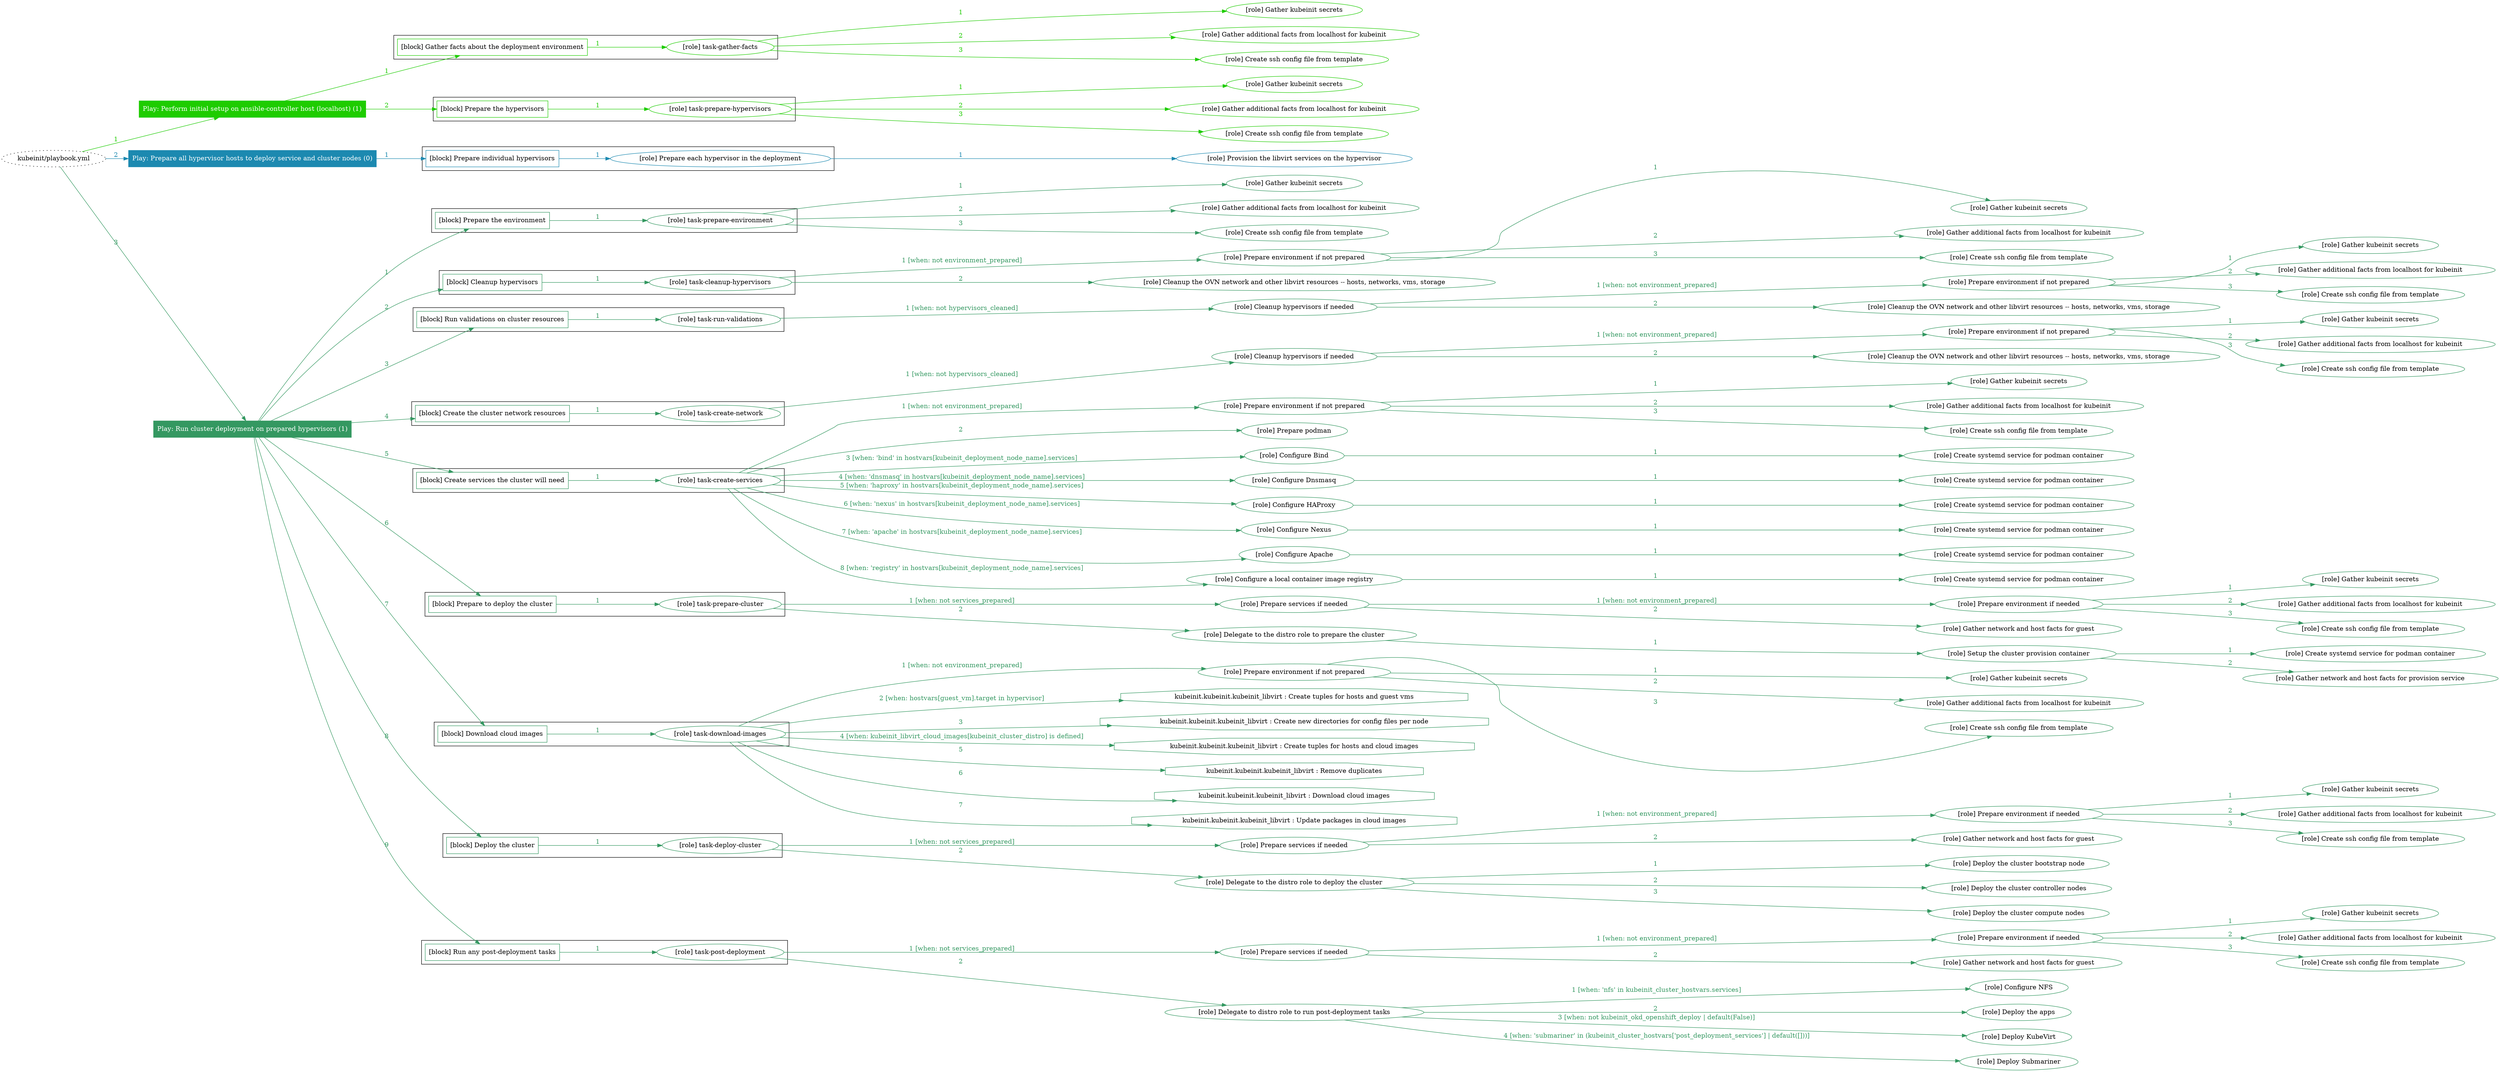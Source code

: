 digraph {
	graph [concentrate=true ordering=in rankdir=LR ratio=fill]
	edge [esep=5 sep=10]
	"kubeinit/playbook.yml" [URL="/home/runner/work/kubeinit/kubeinit/kubeinit/playbook.yml" id=playbook_2c243c30 style=dotted]
	play_8df28965 [label="Play: Perform initial setup on ansible-controller host (localhost) (1)" URL="/home/runner/work/kubeinit/kubeinit/kubeinit/playbook.yml" color="#1ecc00" fontcolor="#ffffff" id=play_8df28965 shape=box style=filled tooltip=localhost]
	"kubeinit/playbook.yml" -> play_8df28965 [label="1 " color="#1ecc00" fontcolor="#1ecc00" id=edge_0630737f labeltooltip="1 " tooltip="1 "]
	subgraph "Gather kubeinit secrets" {
		role_49c8f27d [label="[role] Gather kubeinit secrets" URL="/home/runner/.ansible/collections/ansible_collections/kubeinit/kubeinit/roles/kubeinit_prepare/tasks/gather_kubeinit_facts.yml" color="#1ecc00" id=role_49c8f27d tooltip="Gather kubeinit secrets"]
	}
	subgraph "Gather additional facts from localhost for kubeinit" {
		role_d38b9420 [label="[role] Gather additional facts from localhost for kubeinit" URL="/home/runner/.ansible/collections/ansible_collections/kubeinit/kubeinit/roles/kubeinit_prepare/tasks/gather_kubeinit_facts.yml" color="#1ecc00" id=role_d38b9420 tooltip="Gather additional facts from localhost for kubeinit"]
	}
	subgraph "Create ssh config file from template" {
		role_ea04e595 [label="[role] Create ssh config file from template" URL="/home/runner/.ansible/collections/ansible_collections/kubeinit/kubeinit/roles/kubeinit_prepare/tasks/gather_kubeinit_facts.yml" color="#1ecc00" id=role_ea04e595 tooltip="Create ssh config file from template"]
	}
	subgraph "task-gather-facts" {
		role_ab96b97e [label="[role] task-gather-facts" URL="/home/runner/work/kubeinit/kubeinit/kubeinit/playbook.yml" color="#1ecc00" id=role_ab96b97e tooltip="task-gather-facts"]
		role_ab96b97e -> role_49c8f27d [label="1 " color="#1ecc00" fontcolor="#1ecc00" id=edge_2df98406 labeltooltip="1 " tooltip="1 "]
		role_ab96b97e -> role_d38b9420 [label="2 " color="#1ecc00" fontcolor="#1ecc00" id=edge_61f62862 labeltooltip="2 " tooltip="2 "]
		role_ab96b97e -> role_ea04e595 [label="3 " color="#1ecc00" fontcolor="#1ecc00" id=edge_7012ad31 labeltooltip="3 " tooltip="3 "]
	}
	subgraph "Gather kubeinit secrets" {
		role_ad0c71dc [label="[role] Gather kubeinit secrets" URL="/home/runner/.ansible/collections/ansible_collections/kubeinit/kubeinit/roles/kubeinit_prepare/tasks/gather_kubeinit_facts.yml" color="#1ecc00" id=role_ad0c71dc tooltip="Gather kubeinit secrets"]
	}
	subgraph "Gather additional facts from localhost for kubeinit" {
		role_b7d98f12 [label="[role] Gather additional facts from localhost for kubeinit" URL="/home/runner/.ansible/collections/ansible_collections/kubeinit/kubeinit/roles/kubeinit_prepare/tasks/gather_kubeinit_facts.yml" color="#1ecc00" id=role_b7d98f12 tooltip="Gather additional facts from localhost for kubeinit"]
	}
	subgraph "Create ssh config file from template" {
		role_1faa201f [label="[role] Create ssh config file from template" URL="/home/runner/.ansible/collections/ansible_collections/kubeinit/kubeinit/roles/kubeinit_prepare/tasks/gather_kubeinit_facts.yml" color="#1ecc00" id=role_1faa201f tooltip="Create ssh config file from template"]
	}
	subgraph "task-prepare-hypervisors" {
		role_e5d1e5b0 [label="[role] task-prepare-hypervisors" URL="/home/runner/work/kubeinit/kubeinit/kubeinit/playbook.yml" color="#1ecc00" id=role_e5d1e5b0 tooltip="task-prepare-hypervisors"]
		role_e5d1e5b0 -> role_ad0c71dc [label="1 " color="#1ecc00" fontcolor="#1ecc00" id=edge_0f9a79ac labeltooltip="1 " tooltip="1 "]
		role_e5d1e5b0 -> role_b7d98f12 [label="2 " color="#1ecc00" fontcolor="#1ecc00" id=edge_97aa3ee8 labeltooltip="2 " tooltip="2 "]
		role_e5d1e5b0 -> role_1faa201f [label="3 " color="#1ecc00" fontcolor="#1ecc00" id=edge_4ba7f5f1 labeltooltip="3 " tooltip="3 "]
	}
	subgraph "Play: Perform initial setup on ansible-controller host (localhost) (1)" {
		play_8df28965 -> block_029344b1 [label=1 color="#1ecc00" fontcolor="#1ecc00" id=edge_b4943452 labeltooltip=1 tooltip=1]
		subgraph cluster_block_029344b1 {
			block_029344b1 [label="[block] Gather facts about the deployment environment" URL="/home/runner/work/kubeinit/kubeinit/kubeinit/playbook.yml" color="#1ecc00" id=block_029344b1 labeltooltip="Gather facts about the deployment environment" shape=box tooltip="Gather facts about the deployment environment"]
			block_029344b1 -> role_ab96b97e [label="1 " color="#1ecc00" fontcolor="#1ecc00" id=edge_c71b3fd6 labeltooltip="1 " tooltip="1 "]
		}
		play_8df28965 -> block_d42b177b [label=2 color="#1ecc00" fontcolor="#1ecc00" id=edge_682c6b3c labeltooltip=2 tooltip=2]
		subgraph cluster_block_d42b177b {
			block_d42b177b [label="[block] Prepare the hypervisors" URL="/home/runner/work/kubeinit/kubeinit/kubeinit/playbook.yml" color="#1ecc00" id=block_d42b177b labeltooltip="Prepare the hypervisors" shape=box tooltip="Prepare the hypervisors"]
			block_d42b177b -> role_e5d1e5b0 [label="1 " color="#1ecc00" fontcolor="#1ecc00" id=edge_f1585593 labeltooltip="1 " tooltip="1 "]
		}
	}
	play_3f1178ed [label="Play: Prepare all hypervisor hosts to deploy service and cluster nodes (0)" URL="/home/runner/work/kubeinit/kubeinit/kubeinit/playbook.yml" color="#1c89b0" fontcolor="#ffffff" id=play_3f1178ed shape=box style=filled tooltip="Play: Prepare all hypervisor hosts to deploy service and cluster nodes (0)"]
	"kubeinit/playbook.yml" -> play_3f1178ed [label="2 " color="#1c89b0" fontcolor="#1c89b0" id=edge_49e2f9bf labeltooltip="2 " tooltip="2 "]
	subgraph "Provision the libvirt services on the hypervisor" {
		role_e6833829 [label="[role] Provision the libvirt services on the hypervisor" URL="/home/runner/.ansible/collections/ansible_collections/kubeinit/kubeinit/roles/kubeinit_prepare/tasks/prepare_hypervisor.yml" color="#1c89b0" id=role_e6833829 tooltip="Provision the libvirt services on the hypervisor"]
	}
	subgraph "Prepare each hypervisor in the deployment" {
		role_04ce63ce [label="[role] Prepare each hypervisor in the deployment" URL="/home/runner/work/kubeinit/kubeinit/kubeinit/playbook.yml" color="#1c89b0" id=role_04ce63ce tooltip="Prepare each hypervisor in the deployment"]
		role_04ce63ce -> role_e6833829 [label="1 " color="#1c89b0" fontcolor="#1c89b0" id=edge_1c2ec002 labeltooltip="1 " tooltip="1 "]
	}
	subgraph "Play: Prepare all hypervisor hosts to deploy service and cluster nodes (0)" {
		play_3f1178ed -> block_7c1bb9a1 [label=1 color="#1c89b0" fontcolor="#1c89b0" id=edge_8bb915e5 labeltooltip=1 tooltip=1]
		subgraph cluster_block_7c1bb9a1 {
			block_7c1bb9a1 [label="[block] Prepare individual hypervisors" URL="/home/runner/work/kubeinit/kubeinit/kubeinit/playbook.yml" color="#1c89b0" id=block_7c1bb9a1 labeltooltip="Prepare individual hypervisors" shape=box tooltip="Prepare individual hypervisors"]
			block_7c1bb9a1 -> role_04ce63ce [label="1 " color="#1c89b0" fontcolor="#1c89b0" id=edge_96f51341 labeltooltip="1 " tooltip="1 "]
		}
	}
	play_32013929 [label="Play: Run cluster deployment on prepared hypervisors (1)" URL="/home/runner/work/kubeinit/kubeinit/kubeinit/playbook.yml" color="#349861" fontcolor="#ffffff" id=play_32013929 shape=box style=filled tooltip=localhost]
	"kubeinit/playbook.yml" -> play_32013929 [label="3 " color="#349861" fontcolor="#349861" id=edge_0ec0c94d labeltooltip="3 " tooltip="3 "]
	subgraph "Gather kubeinit secrets" {
		role_cc8d9cda [label="[role] Gather kubeinit secrets" URL="/home/runner/.ansible/collections/ansible_collections/kubeinit/kubeinit/roles/kubeinit_prepare/tasks/gather_kubeinit_facts.yml" color="#349861" id=role_cc8d9cda tooltip="Gather kubeinit secrets"]
	}
	subgraph "Gather additional facts from localhost for kubeinit" {
		role_b35de0fe [label="[role] Gather additional facts from localhost for kubeinit" URL="/home/runner/.ansible/collections/ansible_collections/kubeinit/kubeinit/roles/kubeinit_prepare/tasks/gather_kubeinit_facts.yml" color="#349861" id=role_b35de0fe tooltip="Gather additional facts from localhost for kubeinit"]
	}
	subgraph "Create ssh config file from template" {
		role_7474c252 [label="[role] Create ssh config file from template" URL="/home/runner/.ansible/collections/ansible_collections/kubeinit/kubeinit/roles/kubeinit_prepare/tasks/gather_kubeinit_facts.yml" color="#349861" id=role_7474c252 tooltip="Create ssh config file from template"]
	}
	subgraph "task-prepare-environment" {
		role_69df4ff4 [label="[role] task-prepare-environment" URL="/home/runner/work/kubeinit/kubeinit/kubeinit/playbook.yml" color="#349861" id=role_69df4ff4 tooltip="task-prepare-environment"]
		role_69df4ff4 -> role_cc8d9cda [label="1 " color="#349861" fontcolor="#349861" id=edge_6a5d3a98 labeltooltip="1 " tooltip="1 "]
		role_69df4ff4 -> role_b35de0fe [label="2 " color="#349861" fontcolor="#349861" id=edge_f3bed20d labeltooltip="2 " tooltip="2 "]
		role_69df4ff4 -> role_7474c252 [label="3 " color="#349861" fontcolor="#349861" id=edge_ac4e8a3f labeltooltip="3 " tooltip="3 "]
	}
	subgraph "Gather kubeinit secrets" {
		role_06d1189b [label="[role] Gather kubeinit secrets" URL="/home/runner/.ansible/collections/ansible_collections/kubeinit/kubeinit/roles/kubeinit_prepare/tasks/gather_kubeinit_facts.yml" color="#349861" id=role_06d1189b tooltip="Gather kubeinit secrets"]
	}
	subgraph "Gather additional facts from localhost for kubeinit" {
		role_9beae351 [label="[role] Gather additional facts from localhost for kubeinit" URL="/home/runner/.ansible/collections/ansible_collections/kubeinit/kubeinit/roles/kubeinit_prepare/tasks/gather_kubeinit_facts.yml" color="#349861" id=role_9beae351 tooltip="Gather additional facts from localhost for kubeinit"]
	}
	subgraph "Create ssh config file from template" {
		role_03456896 [label="[role] Create ssh config file from template" URL="/home/runner/.ansible/collections/ansible_collections/kubeinit/kubeinit/roles/kubeinit_prepare/tasks/gather_kubeinit_facts.yml" color="#349861" id=role_03456896 tooltip="Create ssh config file from template"]
	}
	subgraph "Prepare environment if not prepared" {
		role_00d68bc0 [label="[role] Prepare environment if not prepared" URL="/home/runner/.ansible/collections/ansible_collections/kubeinit/kubeinit/roles/kubeinit_prepare/tasks/cleanup_hypervisors.yml" color="#349861" id=role_00d68bc0 tooltip="Prepare environment if not prepared"]
		role_00d68bc0 -> role_06d1189b [label="1 " color="#349861" fontcolor="#349861" id=edge_a5910c34 labeltooltip="1 " tooltip="1 "]
		role_00d68bc0 -> role_9beae351 [label="2 " color="#349861" fontcolor="#349861" id=edge_62403efe labeltooltip="2 " tooltip="2 "]
		role_00d68bc0 -> role_03456896 [label="3 " color="#349861" fontcolor="#349861" id=edge_8a0e30cc labeltooltip="3 " tooltip="3 "]
	}
	subgraph "Cleanup the OVN network and other libvirt resources -- hosts, networks, vms, storage" {
		role_f5ca4994 [label="[role] Cleanup the OVN network and other libvirt resources -- hosts, networks, vms, storage" URL="/home/runner/.ansible/collections/ansible_collections/kubeinit/kubeinit/roles/kubeinit_prepare/tasks/cleanup_hypervisors.yml" color="#349861" id=role_f5ca4994 tooltip="Cleanup the OVN network and other libvirt resources -- hosts, networks, vms, storage"]
	}
	subgraph "task-cleanup-hypervisors" {
		role_550223b7 [label="[role] task-cleanup-hypervisors" URL="/home/runner/work/kubeinit/kubeinit/kubeinit/playbook.yml" color="#349861" id=role_550223b7 tooltip="task-cleanup-hypervisors"]
		role_550223b7 -> role_00d68bc0 [label="1 [when: not environment_prepared]" color="#349861" fontcolor="#349861" id=edge_6af44bfc labeltooltip="1 [when: not environment_prepared]" tooltip="1 [when: not environment_prepared]"]
		role_550223b7 -> role_f5ca4994 [label="2 " color="#349861" fontcolor="#349861" id=edge_5a219d50 labeltooltip="2 " tooltip="2 "]
	}
	subgraph "Gather kubeinit secrets" {
		role_76a614eb [label="[role] Gather kubeinit secrets" URL="/home/runner/.ansible/collections/ansible_collections/kubeinit/kubeinit/roles/kubeinit_prepare/tasks/gather_kubeinit_facts.yml" color="#349861" id=role_76a614eb tooltip="Gather kubeinit secrets"]
	}
	subgraph "Gather additional facts from localhost for kubeinit" {
		role_fc245a84 [label="[role] Gather additional facts from localhost for kubeinit" URL="/home/runner/.ansible/collections/ansible_collections/kubeinit/kubeinit/roles/kubeinit_prepare/tasks/gather_kubeinit_facts.yml" color="#349861" id=role_fc245a84 tooltip="Gather additional facts from localhost for kubeinit"]
	}
	subgraph "Create ssh config file from template" {
		role_95da2c4a [label="[role] Create ssh config file from template" URL="/home/runner/.ansible/collections/ansible_collections/kubeinit/kubeinit/roles/kubeinit_prepare/tasks/gather_kubeinit_facts.yml" color="#349861" id=role_95da2c4a tooltip="Create ssh config file from template"]
	}
	subgraph "Prepare environment if not prepared" {
		role_898004f1 [label="[role] Prepare environment if not prepared" URL="/home/runner/.ansible/collections/ansible_collections/kubeinit/kubeinit/roles/kubeinit_prepare/tasks/cleanup_hypervisors.yml" color="#349861" id=role_898004f1 tooltip="Prepare environment if not prepared"]
		role_898004f1 -> role_76a614eb [label="1 " color="#349861" fontcolor="#349861" id=edge_d60225c2 labeltooltip="1 " tooltip="1 "]
		role_898004f1 -> role_fc245a84 [label="2 " color="#349861" fontcolor="#349861" id=edge_0782e4fe labeltooltip="2 " tooltip="2 "]
		role_898004f1 -> role_95da2c4a [label="3 " color="#349861" fontcolor="#349861" id=edge_e28b54f6 labeltooltip="3 " tooltip="3 "]
	}
	subgraph "Cleanup the OVN network and other libvirt resources -- hosts, networks, vms, storage" {
		role_8aaefec6 [label="[role] Cleanup the OVN network and other libvirt resources -- hosts, networks, vms, storage" URL="/home/runner/.ansible/collections/ansible_collections/kubeinit/kubeinit/roles/kubeinit_prepare/tasks/cleanup_hypervisors.yml" color="#349861" id=role_8aaefec6 tooltip="Cleanup the OVN network and other libvirt resources -- hosts, networks, vms, storage"]
	}
	subgraph "Cleanup hypervisors if needed" {
		role_874061e5 [label="[role] Cleanup hypervisors if needed" URL="/home/runner/.ansible/collections/ansible_collections/kubeinit/kubeinit/roles/kubeinit_validations/tasks/main.yml" color="#349861" id=role_874061e5 tooltip="Cleanup hypervisors if needed"]
		role_874061e5 -> role_898004f1 [label="1 [when: not environment_prepared]" color="#349861" fontcolor="#349861" id=edge_501d89cb labeltooltip="1 [when: not environment_prepared]" tooltip="1 [when: not environment_prepared]"]
		role_874061e5 -> role_8aaefec6 [label="2 " color="#349861" fontcolor="#349861" id=edge_6c4be6f5 labeltooltip="2 " tooltip="2 "]
	}
	subgraph "task-run-validations" {
		role_1528bc1a [label="[role] task-run-validations" URL="/home/runner/work/kubeinit/kubeinit/kubeinit/playbook.yml" color="#349861" id=role_1528bc1a tooltip="task-run-validations"]
		role_1528bc1a -> role_874061e5 [label="1 [when: not hypervisors_cleaned]" color="#349861" fontcolor="#349861" id=edge_555a8c6c labeltooltip="1 [when: not hypervisors_cleaned]" tooltip="1 [when: not hypervisors_cleaned]"]
	}
	subgraph "Gather kubeinit secrets" {
		role_88ab5360 [label="[role] Gather kubeinit secrets" URL="/home/runner/.ansible/collections/ansible_collections/kubeinit/kubeinit/roles/kubeinit_prepare/tasks/gather_kubeinit_facts.yml" color="#349861" id=role_88ab5360 tooltip="Gather kubeinit secrets"]
	}
	subgraph "Gather additional facts from localhost for kubeinit" {
		role_486da84a [label="[role] Gather additional facts from localhost for kubeinit" URL="/home/runner/.ansible/collections/ansible_collections/kubeinit/kubeinit/roles/kubeinit_prepare/tasks/gather_kubeinit_facts.yml" color="#349861" id=role_486da84a tooltip="Gather additional facts from localhost for kubeinit"]
	}
	subgraph "Create ssh config file from template" {
		role_636e2016 [label="[role] Create ssh config file from template" URL="/home/runner/.ansible/collections/ansible_collections/kubeinit/kubeinit/roles/kubeinit_prepare/tasks/gather_kubeinit_facts.yml" color="#349861" id=role_636e2016 tooltip="Create ssh config file from template"]
	}
	subgraph "Prepare environment if not prepared" {
		role_95da079a [label="[role] Prepare environment if not prepared" URL="/home/runner/.ansible/collections/ansible_collections/kubeinit/kubeinit/roles/kubeinit_prepare/tasks/cleanup_hypervisors.yml" color="#349861" id=role_95da079a tooltip="Prepare environment if not prepared"]
		role_95da079a -> role_88ab5360 [label="1 " color="#349861" fontcolor="#349861" id=edge_f14578c7 labeltooltip="1 " tooltip="1 "]
		role_95da079a -> role_486da84a [label="2 " color="#349861" fontcolor="#349861" id=edge_72e70bab labeltooltip="2 " tooltip="2 "]
		role_95da079a -> role_636e2016 [label="3 " color="#349861" fontcolor="#349861" id=edge_bdccec3e labeltooltip="3 " tooltip="3 "]
	}
	subgraph "Cleanup the OVN network and other libvirt resources -- hosts, networks, vms, storage" {
		role_419aadf9 [label="[role] Cleanup the OVN network and other libvirt resources -- hosts, networks, vms, storage" URL="/home/runner/.ansible/collections/ansible_collections/kubeinit/kubeinit/roles/kubeinit_prepare/tasks/cleanup_hypervisors.yml" color="#349861" id=role_419aadf9 tooltip="Cleanup the OVN network and other libvirt resources -- hosts, networks, vms, storage"]
	}
	subgraph "Cleanup hypervisors if needed" {
		role_241b480d [label="[role] Cleanup hypervisors if needed" URL="/home/runner/.ansible/collections/ansible_collections/kubeinit/kubeinit/roles/kubeinit_libvirt/tasks/create_network.yml" color="#349861" id=role_241b480d tooltip="Cleanup hypervisors if needed"]
		role_241b480d -> role_95da079a [label="1 [when: not environment_prepared]" color="#349861" fontcolor="#349861" id=edge_3585e35f labeltooltip="1 [when: not environment_prepared]" tooltip="1 [when: not environment_prepared]"]
		role_241b480d -> role_419aadf9 [label="2 " color="#349861" fontcolor="#349861" id=edge_4bfb98a0 labeltooltip="2 " tooltip="2 "]
	}
	subgraph "task-create-network" {
		role_f5cf18ac [label="[role] task-create-network" URL="/home/runner/work/kubeinit/kubeinit/kubeinit/playbook.yml" color="#349861" id=role_f5cf18ac tooltip="task-create-network"]
		role_f5cf18ac -> role_241b480d [label="1 [when: not hypervisors_cleaned]" color="#349861" fontcolor="#349861" id=edge_76e4ecfe labeltooltip="1 [when: not hypervisors_cleaned]" tooltip="1 [when: not hypervisors_cleaned]"]
	}
	subgraph "Gather kubeinit secrets" {
		role_6fa9f384 [label="[role] Gather kubeinit secrets" URL="/home/runner/.ansible/collections/ansible_collections/kubeinit/kubeinit/roles/kubeinit_prepare/tasks/gather_kubeinit_facts.yml" color="#349861" id=role_6fa9f384 tooltip="Gather kubeinit secrets"]
	}
	subgraph "Gather additional facts from localhost for kubeinit" {
		role_778ba32a [label="[role] Gather additional facts from localhost for kubeinit" URL="/home/runner/.ansible/collections/ansible_collections/kubeinit/kubeinit/roles/kubeinit_prepare/tasks/gather_kubeinit_facts.yml" color="#349861" id=role_778ba32a tooltip="Gather additional facts from localhost for kubeinit"]
	}
	subgraph "Create ssh config file from template" {
		role_9c66b818 [label="[role] Create ssh config file from template" URL="/home/runner/.ansible/collections/ansible_collections/kubeinit/kubeinit/roles/kubeinit_prepare/tasks/gather_kubeinit_facts.yml" color="#349861" id=role_9c66b818 tooltip="Create ssh config file from template"]
	}
	subgraph "Prepare environment if not prepared" {
		role_cb730763 [label="[role] Prepare environment if not prepared" URL="/home/runner/.ansible/collections/ansible_collections/kubeinit/kubeinit/roles/kubeinit_services/tasks/main.yml" color="#349861" id=role_cb730763 tooltip="Prepare environment if not prepared"]
		role_cb730763 -> role_6fa9f384 [label="1 " color="#349861" fontcolor="#349861" id=edge_220ce254 labeltooltip="1 " tooltip="1 "]
		role_cb730763 -> role_778ba32a [label="2 " color="#349861" fontcolor="#349861" id=edge_f3151a4e labeltooltip="2 " tooltip="2 "]
		role_cb730763 -> role_9c66b818 [label="3 " color="#349861" fontcolor="#349861" id=edge_1e210ee5 labeltooltip="3 " tooltip="3 "]
	}
	subgraph "Prepare podman" {
		role_36756256 [label="[role] Prepare podman" URL="/home/runner/.ansible/collections/ansible_collections/kubeinit/kubeinit/roles/kubeinit_services/tasks/00_create_service_pod.yml" color="#349861" id=role_36756256 tooltip="Prepare podman"]
	}
	subgraph "Create systemd service for podman container" {
		role_ac8d8fe5 [label="[role] Create systemd service for podman container" URL="/home/runner/.ansible/collections/ansible_collections/kubeinit/kubeinit/roles/kubeinit_bind/tasks/main.yml" color="#349861" id=role_ac8d8fe5 tooltip="Create systemd service for podman container"]
	}
	subgraph "Configure Bind" {
		role_683799ba [label="[role] Configure Bind" URL="/home/runner/.ansible/collections/ansible_collections/kubeinit/kubeinit/roles/kubeinit_services/tasks/start_services_containers.yml" color="#349861" id=role_683799ba tooltip="Configure Bind"]
		role_683799ba -> role_ac8d8fe5 [label="1 " color="#349861" fontcolor="#349861" id=edge_80cdb55f labeltooltip="1 " tooltip="1 "]
	}
	subgraph "Create systemd service for podman container" {
		role_77ed03ac [label="[role] Create systemd service for podman container" URL="/home/runner/.ansible/collections/ansible_collections/kubeinit/kubeinit/roles/kubeinit_dnsmasq/tasks/main.yml" color="#349861" id=role_77ed03ac tooltip="Create systemd service for podman container"]
	}
	subgraph "Configure Dnsmasq" {
		role_a4b3e10a [label="[role] Configure Dnsmasq" URL="/home/runner/.ansible/collections/ansible_collections/kubeinit/kubeinit/roles/kubeinit_services/tasks/start_services_containers.yml" color="#349861" id=role_a4b3e10a tooltip="Configure Dnsmasq"]
		role_a4b3e10a -> role_77ed03ac [label="1 " color="#349861" fontcolor="#349861" id=edge_3790795e labeltooltip="1 " tooltip="1 "]
	}
	subgraph "Create systemd service for podman container" {
		role_24d88d76 [label="[role] Create systemd service for podman container" URL="/home/runner/.ansible/collections/ansible_collections/kubeinit/kubeinit/roles/kubeinit_haproxy/tasks/main.yml" color="#349861" id=role_24d88d76 tooltip="Create systemd service for podman container"]
	}
	subgraph "Configure HAProxy" {
		role_3c73b83f [label="[role] Configure HAProxy" URL="/home/runner/.ansible/collections/ansible_collections/kubeinit/kubeinit/roles/kubeinit_services/tasks/start_services_containers.yml" color="#349861" id=role_3c73b83f tooltip="Configure HAProxy"]
		role_3c73b83f -> role_24d88d76 [label="1 " color="#349861" fontcolor="#349861" id=edge_0048f2d5 labeltooltip="1 " tooltip="1 "]
	}
	subgraph "Create systemd service for podman container" {
		role_40b36349 [label="[role] Create systemd service for podman container" URL="/home/runner/.ansible/collections/ansible_collections/kubeinit/kubeinit/roles/kubeinit_nexus/tasks/main.yml" color="#349861" id=role_40b36349 tooltip="Create systemd service for podman container"]
	}
	subgraph "Configure Nexus" {
		role_e7f783b8 [label="[role] Configure Nexus" URL="/home/runner/.ansible/collections/ansible_collections/kubeinit/kubeinit/roles/kubeinit_services/tasks/start_services_containers.yml" color="#349861" id=role_e7f783b8 tooltip="Configure Nexus"]
		role_e7f783b8 -> role_40b36349 [label="1 " color="#349861" fontcolor="#349861" id=edge_b398ad89 labeltooltip="1 " tooltip="1 "]
	}
	subgraph "Create systemd service for podman container" {
		role_b53f0d52 [label="[role] Create systemd service for podman container" URL="/home/runner/.ansible/collections/ansible_collections/kubeinit/kubeinit/roles/kubeinit_apache/tasks/main.yml" color="#349861" id=role_b53f0d52 tooltip="Create systemd service for podman container"]
	}
	subgraph "Configure Apache" {
		role_c91703bc [label="[role] Configure Apache" URL="/home/runner/.ansible/collections/ansible_collections/kubeinit/kubeinit/roles/kubeinit_services/tasks/start_services_containers.yml" color="#349861" id=role_c91703bc tooltip="Configure Apache"]
		role_c91703bc -> role_b53f0d52 [label="1 " color="#349861" fontcolor="#349861" id=edge_5e5ba0d9 labeltooltip="1 " tooltip="1 "]
	}
	subgraph "Create systemd service for podman container" {
		role_940d9b6d [label="[role] Create systemd service for podman container" URL="/home/runner/.ansible/collections/ansible_collections/kubeinit/kubeinit/roles/kubeinit_registry/tasks/main.yml" color="#349861" id=role_940d9b6d tooltip="Create systemd service for podman container"]
	}
	subgraph "Configure a local container image registry" {
		role_caf2c379 [label="[role] Configure a local container image registry" URL="/home/runner/.ansible/collections/ansible_collections/kubeinit/kubeinit/roles/kubeinit_services/tasks/start_services_containers.yml" color="#349861" id=role_caf2c379 tooltip="Configure a local container image registry"]
		role_caf2c379 -> role_940d9b6d [label="1 " color="#349861" fontcolor="#349861" id=edge_64578dc2 labeltooltip="1 " tooltip="1 "]
	}
	subgraph "task-create-services" {
		role_2940b7dc [label="[role] task-create-services" URL="/home/runner/work/kubeinit/kubeinit/kubeinit/playbook.yml" color="#349861" id=role_2940b7dc tooltip="task-create-services"]
		role_2940b7dc -> role_cb730763 [label="1 [when: not environment_prepared]" color="#349861" fontcolor="#349861" id=edge_cd36eace labeltooltip="1 [when: not environment_prepared]" tooltip="1 [when: not environment_prepared]"]
		role_2940b7dc -> role_36756256 [label="2 " color="#349861" fontcolor="#349861" id=edge_ec85b31f labeltooltip="2 " tooltip="2 "]
		role_2940b7dc -> role_683799ba [label="3 [when: 'bind' in hostvars[kubeinit_deployment_node_name].services]" color="#349861" fontcolor="#349861" id=edge_94deecbb labeltooltip="3 [when: 'bind' in hostvars[kubeinit_deployment_node_name].services]" tooltip="3 [when: 'bind' in hostvars[kubeinit_deployment_node_name].services]"]
		role_2940b7dc -> role_a4b3e10a [label="4 [when: 'dnsmasq' in hostvars[kubeinit_deployment_node_name].services]" color="#349861" fontcolor="#349861" id=edge_853339ef labeltooltip="4 [when: 'dnsmasq' in hostvars[kubeinit_deployment_node_name].services]" tooltip="4 [when: 'dnsmasq' in hostvars[kubeinit_deployment_node_name].services]"]
		role_2940b7dc -> role_3c73b83f [label="5 [when: 'haproxy' in hostvars[kubeinit_deployment_node_name].services]" color="#349861" fontcolor="#349861" id=edge_87e5558a labeltooltip="5 [when: 'haproxy' in hostvars[kubeinit_deployment_node_name].services]" tooltip="5 [when: 'haproxy' in hostvars[kubeinit_deployment_node_name].services]"]
		role_2940b7dc -> role_e7f783b8 [label="6 [when: 'nexus' in hostvars[kubeinit_deployment_node_name].services]" color="#349861" fontcolor="#349861" id=edge_33b9d177 labeltooltip="6 [when: 'nexus' in hostvars[kubeinit_deployment_node_name].services]" tooltip="6 [when: 'nexus' in hostvars[kubeinit_deployment_node_name].services]"]
		role_2940b7dc -> role_c91703bc [label="7 [when: 'apache' in hostvars[kubeinit_deployment_node_name].services]" color="#349861" fontcolor="#349861" id=edge_795cb836 labeltooltip="7 [when: 'apache' in hostvars[kubeinit_deployment_node_name].services]" tooltip="7 [when: 'apache' in hostvars[kubeinit_deployment_node_name].services]"]
		role_2940b7dc -> role_caf2c379 [label="8 [when: 'registry' in hostvars[kubeinit_deployment_node_name].services]" color="#349861" fontcolor="#349861" id=edge_b103bb10 labeltooltip="8 [when: 'registry' in hostvars[kubeinit_deployment_node_name].services]" tooltip="8 [when: 'registry' in hostvars[kubeinit_deployment_node_name].services]"]
	}
	subgraph "Gather kubeinit secrets" {
		role_d7fad4f8 [label="[role] Gather kubeinit secrets" URL="/home/runner/.ansible/collections/ansible_collections/kubeinit/kubeinit/roles/kubeinit_prepare/tasks/gather_kubeinit_facts.yml" color="#349861" id=role_d7fad4f8 tooltip="Gather kubeinit secrets"]
	}
	subgraph "Gather additional facts from localhost for kubeinit" {
		role_82474d25 [label="[role] Gather additional facts from localhost for kubeinit" URL="/home/runner/.ansible/collections/ansible_collections/kubeinit/kubeinit/roles/kubeinit_prepare/tasks/gather_kubeinit_facts.yml" color="#349861" id=role_82474d25 tooltip="Gather additional facts from localhost for kubeinit"]
	}
	subgraph "Create ssh config file from template" {
		role_d9a0a880 [label="[role] Create ssh config file from template" URL="/home/runner/.ansible/collections/ansible_collections/kubeinit/kubeinit/roles/kubeinit_prepare/tasks/gather_kubeinit_facts.yml" color="#349861" id=role_d9a0a880 tooltip="Create ssh config file from template"]
	}
	subgraph "Prepare environment if needed" {
		role_10a1d044 [label="[role] Prepare environment if needed" URL="/home/runner/.ansible/collections/ansible_collections/kubeinit/kubeinit/roles/kubeinit_services/tasks/prepare_services.yml" color="#349861" id=role_10a1d044 tooltip="Prepare environment if needed"]
		role_10a1d044 -> role_d7fad4f8 [label="1 " color="#349861" fontcolor="#349861" id=edge_0cf76685 labeltooltip="1 " tooltip="1 "]
		role_10a1d044 -> role_82474d25 [label="2 " color="#349861" fontcolor="#349861" id=edge_ef23b9d7 labeltooltip="2 " tooltip="2 "]
		role_10a1d044 -> role_d9a0a880 [label="3 " color="#349861" fontcolor="#349861" id=edge_132d3fce labeltooltip="3 " tooltip="3 "]
	}
	subgraph "Gather network and host facts for guest" {
		role_78c1c247 [label="[role] Gather network and host facts for guest" URL="/home/runner/.ansible/collections/ansible_collections/kubeinit/kubeinit/roles/kubeinit_services/tasks/prepare_services.yml" color="#349861" id=role_78c1c247 tooltip="Gather network and host facts for guest"]
	}
	subgraph "Prepare services if needed" {
		role_507d62c8 [label="[role] Prepare services if needed" URL="/home/runner/.ansible/collections/ansible_collections/kubeinit/kubeinit/roles/kubeinit_prepare/tasks/prepare_cluster.yml" color="#349861" id=role_507d62c8 tooltip="Prepare services if needed"]
		role_507d62c8 -> role_10a1d044 [label="1 [when: not environment_prepared]" color="#349861" fontcolor="#349861" id=edge_c47c9db4 labeltooltip="1 [when: not environment_prepared]" tooltip="1 [when: not environment_prepared]"]
		role_507d62c8 -> role_78c1c247 [label="2 " color="#349861" fontcolor="#349861" id=edge_a4bfcce4 labeltooltip="2 " tooltip="2 "]
	}
	subgraph "Create systemd service for podman container" {
		role_f4946ead [label="[role] Create systemd service for podman container" URL="/home/runner/.ansible/collections/ansible_collections/kubeinit/kubeinit/roles/kubeinit_services/tasks/create_provision_container.yml" color="#349861" id=role_f4946ead tooltip="Create systemd service for podman container"]
	}
	subgraph "Gather network and host facts for provision service" {
		role_a48226df [label="[role] Gather network and host facts for provision service" URL="/home/runner/.ansible/collections/ansible_collections/kubeinit/kubeinit/roles/kubeinit_services/tasks/create_provision_container.yml" color="#349861" id=role_a48226df tooltip="Gather network and host facts for provision service"]
	}
	subgraph "Setup the cluster provision container" {
		role_b91602c6 [label="[role] Setup the cluster provision container" URL="/home/runner/.ansible/collections/ansible_collections/kubeinit/kubeinit/roles/kubeinit_okd/tasks/prepare_cluster.yml" color="#349861" id=role_b91602c6 tooltip="Setup the cluster provision container"]
		role_b91602c6 -> role_f4946ead [label="1 " color="#349861" fontcolor="#349861" id=edge_9c2e6c3d labeltooltip="1 " tooltip="1 "]
		role_b91602c6 -> role_a48226df [label="2 " color="#349861" fontcolor="#349861" id=edge_f7c4d274 labeltooltip="2 " tooltip="2 "]
	}
	subgraph "Delegate to the distro role to prepare the cluster" {
		role_a4b09b81 [label="[role] Delegate to the distro role to prepare the cluster" URL="/home/runner/.ansible/collections/ansible_collections/kubeinit/kubeinit/roles/kubeinit_prepare/tasks/prepare_cluster.yml" color="#349861" id=role_a4b09b81 tooltip="Delegate to the distro role to prepare the cluster"]
		role_a4b09b81 -> role_b91602c6 [label="1 " color="#349861" fontcolor="#349861" id=edge_7dae48ff labeltooltip="1 " tooltip="1 "]
	}
	subgraph "task-prepare-cluster" {
		role_1db52c70 [label="[role] task-prepare-cluster" URL="/home/runner/work/kubeinit/kubeinit/kubeinit/playbook.yml" color="#349861" id=role_1db52c70 tooltip="task-prepare-cluster"]
		role_1db52c70 -> role_507d62c8 [label="1 [when: not services_prepared]" color="#349861" fontcolor="#349861" id=edge_8632c969 labeltooltip="1 [when: not services_prepared]" tooltip="1 [when: not services_prepared]"]
		role_1db52c70 -> role_a4b09b81 [label="2 " color="#349861" fontcolor="#349861" id=edge_5fce2ea5 labeltooltip="2 " tooltip="2 "]
	}
	subgraph "Gather kubeinit secrets" {
		role_c453e9f0 [label="[role] Gather kubeinit secrets" URL="/home/runner/.ansible/collections/ansible_collections/kubeinit/kubeinit/roles/kubeinit_prepare/tasks/gather_kubeinit_facts.yml" color="#349861" id=role_c453e9f0 tooltip="Gather kubeinit secrets"]
	}
	subgraph "Gather additional facts from localhost for kubeinit" {
		role_18a09fef [label="[role] Gather additional facts from localhost for kubeinit" URL="/home/runner/.ansible/collections/ansible_collections/kubeinit/kubeinit/roles/kubeinit_prepare/tasks/gather_kubeinit_facts.yml" color="#349861" id=role_18a09fef tooltip="Gather additional facts from localhost for kubeinit"]
	}
	subgraph "Create ssh config file from template" {
		role_18273e35 [label="[role] Create ssh config file from template" URL="/home/runner/.ansible/collections/ansible_collections/kubeinit/kubeinit/roles/kubeinit_prepare/tasks/gather_kubeinit_facts.yml" color="#349861" id=role_18273e35 tooltip="Create ssh config file from template"]
	}
	subgraph "Prepare environment if not prepared" {
		role_9e45bd3a [label="[role] Prepare environment if not prepared" URL="/home/runner/.ansible/collections/ansible_collections/kubeinit/kubeinit/roles/kubeinit_libvirt/tasks/download_cloud_images.yml" color="#349861" id=role_9e45bd3a tooltip="Prepare environment if not prepared"]
		role_9e45bd3a -> role_c453e9f0 [label="1 " color="#349861" fontcolor="#349861" id=edge_7ee5c49e labeltooltip="1 " tooltip="1 "]
		role_9e45bd3a -> role_18a09fef [label="2 " color="#349861" fontcolor="#349861" id=edge_4436b304 labeltooltip="2 " tooltip="2 "]
		role_9e45bd3a -> role_18273e35 [label="3 " color="#349861" fontcolor="#349861" id=edge_71c26e02 labeltooltip="3 " tooltip="3 "]
	}
	subgraph "task-download-images" {
		role_19540ede [label="[role] task-download-images" URL="/home/runner/work/kubeinit/kubeinit/kubeinit/playbook.yml" color="#349861" id=role_19540ede tooltip="task-download-images"]
		role_19540ede -> role_9e45bd3a [label="1 [when: not environment_prepared]" color="#349861" fontcolor="#349861" id=edge_4bf5ae35 labeltooltip="1 [when: not environment_prepared]" tooltip="1 [when: not environment_prepared]"]
		task_393e7348 [label="kubeinit.kubeinit.kubeinit_libvirt : Create tuples for hosts and guest vms" URL="/home/runner/.ansible/collections/ansible_collections/kubeinit/kubeinit/roles/kubeinit_libvirt/tasks/download_cloud_images.yml" color="#349861" id=task_393e7348 shape=octagon tooltip="kubeinit.kubeinit.kubeinit_libvirt : Create tuples for hosts and guest vms"]
		role_19540ede -> task_393e7348 [label="2 [when: hostvars[guest_vm].target in hypervisor]" color="#349861" fontcolor="#349861" id=edge_35d94a9d labeltooltip="2 [when: hostvars[guest_vm].target in hypervisor]" tooltip="2 [when: hostvars[guest_vm].target in hypervisor]"]
		task_56863d5a [label="kubeinit.kubeinit.kubeinit_libvirt : Create new directories for config files per node" URL="/home/runner/.ansible/collections/ansible_collections/kubeinit/kubeinit/roles/kubeinit_libvirt/tasks/download_cloud_images.yml" color="#349861" id=task_56863d5a shape=octagon tooltip="kubeinit.kubeinit.kubeinit_libvirt : Create new directories for config files per node"]
		role_19540ede -> task_56863d5a [label="3 " color="#349861" fontcolor="#349861" id=edge_7b2e384d labeltooltip="3 " tooltip="3 "]
		task_eed20b64 [label="kubeinit.kubeinit.kubeinit_libvirt : Create tuples for hosts and cloud images" URL="/home/runner/.ansible/collections/ansible_collections/kubeinit/kubeinit/roles/kubeinit_libvirt/tasks/download_cloud_images.yml" color="#349861" id=task_eed20b64 shape=octagon tooltip="kubeinit.kubeinit.kubeinit_libvirt : Create tuples for hosts and cloud images"]
		role_19540ede -> task_eed20b64 [label="4 [when: kubeinit_libvirt_cloud_images[kubeinit_cluster_distro] is defined]" color="#349861" fontcolor="#349861" id=edge_0a812637 labeltooltip="4 [when: kubeinit_libvirt_cloud_images[kubeinit_cluster_distro] is defined]" tooltip="4 [when: kubeinit_libvirt_cloud_images[kubeinit_cluster_distro] is defined]"]
		task_d50a2cce [label="kubeinit.kubeinit.kubeinit_libvirt : Remove duplicates" URL="/home/runner/.ansible/collections/ansible_collections/kubeinit/kubeinit/roles/kubeinit_libvirt/tasks/download_cloud_images.yml" color="#349861" id=task_d50a2cce shape=octagon tooltip="kubeinit.kubeinit.kubeinit_libvirt : Remove duplicates"]
		role_19540ede -> task_d50a2cce [label="5 " color="#349861" fontcolor="#349861" id=edge_a1864800 labeltooltip="5 " tooltip="5 "]
		task_2afe63da [label="kubeinit.kubeinit.kubeinit_libvirt : Download cloud images" URL="/home/runner/.ansible/collections/ansible_collections/kubeinit/kubeinit/roles/kubeinit_libvirt/tasks/download_cloud_images.yml" color="#349861" id=task_2afe63da shape=octagon tooltip="kubeinit.kubeinit.kubeinit_libvirt : Download cloud images"]
		role_19540ede -> task_2afe63da [label="6 " color="#349861" fontcolor="#349861" id=edge_cae5ad8d labeltooltip="6 " tooltip="6 "]
		task_d3548ff5 [label="kubeinit.kubeinit.kubeinit_libvirt : Update packages in cloud images" URL="/home/runner/.ansible/collections/ansible_collections/kubeinit/kubeinit/roles/kubeinit_libvirt/tasks/download_cloud_images.yml" color="#349861" id=task_d3548ff5 shape=octagon tooltip="kubeinit.kubeinit.kubeinit_libvirt : Update packages in cloud images"]
		role_19540ede -> task_d3548ff5 [label="7 " color="#349861" fontcolor="#349861" id=edge_b452c0ec labeltooltip="7 " tooltip="7 "]
	}
	subgraph "Gather kubeinit secrets" {
		role_628d157f [label="[role] Gather kubeinit secrets" URL="/home/runner/.ansible/collections/ansible_collections/kubeinit/kubeinit/roles/kubeinit_prepare/tasks/gather_kubeinit_facts.yml" color="#349861" id=role_628d157f tooltip="Gather kubeinit secrets"]
	}
	subgraph "Gather additional facts from localhost for kubeinit" {
		role_88f8d826 [label="[role] Gather additional facts from localhost for kubeinit" URL="/home/runner/.ansible/collections/ansible_collections/kubeinit/kubeinit/roles/kubeinit_prepare/tasks/gather_kubeinit_facts.yml" color="#349861" id=role_88f8d826 tooltip="Gather additional facts from localhost for kubeinit"]
	}
	subgraph "Create ssh config file from template" {
		role_34c4190c [label="[role] Create ssh config file from template" URL="/home/runner/.ansible/collections/ansible_collections/kubeinit/kubeinit/roles/kubeinit_prepare/tasks/gather_kubeinit_facts.yml" color="#349861" id=role_34c4190c tooltip="Create ssh config file from template"]
	}
	subgraph "Prepare environment if needed" {
		role_933e47e4 [label="[role] Prepare environment if needed" URL="/home/runner/.ansible/collections/ansible_collections/kubeinit/kubeinit/roles/kubeinit_services/tasks/prepare_services.yml" color="#349861" id=role_933e47e4 tooltip="Prepare environment if needed"]
		role_933e47e4 -> role_628d157f [label="1 " color="#349861" fontcolor="#349861" id=edge_112a7f37 labeltooltip="1 " tooltip="1 "]
		role_933e47e4 -> role_88f8d826 [label="2 " color="#349861" fontcolor="#349861" id=edge_f288ccd5 labeltooltip="2 " tooltip="2 "]
		role_933e47e4 -> role_34c4190c [label="3 " color="#349861" fontcolor="#349861" id=edge_93d88e44 labeltooltip="3 " tooltip="3 "]
	}
	subgraph "Gather network and host facts for guest" {
		role_d90d21ab [label="[role] Gather network and host facts for guest" URL="/home/runner/.ansible/collections/ansible_collections/kubeinit/kubeinit/roles/kubeinit_services/tasks/prepare_services.yml" color="#349861" id=role_d90d21ab tooltip="Gather network and host facts for guest"]
	}
	subgraph "Prepare services if needed" {
		role_bb1f5f78 [label="[role] Prepare services if needed" URL="/home/runner/.ansible/collections/ansible_collections/kubeinit/kubeinit/roles/kubeinit_prepare/tasks/deploy_cluster.yml" color="#349861" id=role_bb1f5f78 tooltip="Prepare services if needed"]
		role_bb1f5f78 -> role_933e47e4 [label="1 [when: not environment_prepared]" color="#349861" fontcolor="#349861" id=edge_5b9a3e40 labeltooltip="1 [when: not environment_prepared]" tooltip="1 [when: not environment_prepared]"]
		role_bb1f5f78 -> role_d90d21ab [label="2 " color="#349861" fontcolor="#349861" id=edge_92e82b2f labeltooltip="2 " tooltip="2 "]
	}
	subgraph "Deploy the cluster bootstrap node" {
		role_8cdab71b [label="[role] Deploy the cluster bootstrap node" URL="/home/runner/.ansible/collections/ansible_collections/kubeinit/kubeinit/roles/kubeinit_okd/tasks/main.yml" color="#349861" id=role_8cdab71b tooltip="Deploy the cluster bootstrap node"]
	}
	subgraph "Deploy the cluster controller nodes" {
		role_28b4b6e2 [label="[role] Deploy the cluster controller nodes" URL="/home/runner/.ansible/collections/ansible_collections/kubeinit/kubeinit/roles/kubeinit_okd/tasks/main.yml" color="#349861" id=role_28b4b6e2 tooltip="Deploy the cluster controller nodes"]
	}
	subgraph "Deploy the cluster compute nodes" {
		role_49543ab1 [label="[role] Deploy the cluster compute nodes" URL="/home/runner/.ansible/collections/ansible_collections/kubeinit/kubeinit/roles/kubeinit_okd/tasks/main.yml" color="#349861" id=role_49543ab1 tooltip="Deploy the cluster compute nodes"]
	}
	subgraph "Delegate to the distro role to deploy the cluster" {
		role_f5888b1c [label="[role] Delegate to the distro role to deploy the cluster" URL="/home/runner/.ansible/collections/ansible_collections/kubeinit/kubeinit/roles/kubeinit_prepare/tasks/deploy_cluster.yml" color="#349861" id=role_f5888b1c tooltip="Delegate to the distro role to deploy the cluster"]
		role_f5888b1c -> role_8cdab71b [label="1 " color="#349861" fontcolor="#349861" id=edge_148d36a9 labeltooltip="1 " tooltip="1 "]
		role_f5888b1c -> role_28b4b6e2 [label="2 " color="#349861" fontcolor="#349861" id=edge_f1e1cdff labeltooltip="2 " tooltip="2 "]
		role_f5888b1c -> role_49543ab1 [label="3 " color="#349861" fontcolor="#349861" id=edge_150cc474 labeltooltip="3 " tooltip="3 "]
	}
	subgraph "task-deploy-cluster" {
		role_5ffcc4d9 [label="[role] task-deploy-cluster" URL="/home/runner/work/kubeinit/kubeinit/kubeinit/playbook.yml" color="#349861" id=role_5ffcc4d9 tooltip="task-deploy-cluster"]
		role_5ffcc4d9 -> role_bb1f5f78 [label="1 [when: not services_prepared]" color="#349861" fontcolor="#349861" id=edge_3eeb2589 labeltooltip="1 [when: not services_prepared]" tooltip="1 [when: not services_prepared]"]
		role_5ffcc4d9 -> role_f5888b1c [label="2 " color="#349861" fontcolor="#349861" id=edge_9cad2cf2 labeltooltip="2 " tooltip="2 "]
	}
	subgraph "Gather kubeinit secrets" {
		role_fcb2d920 [label="[role] Gather kubeinit secrets" URL="/home/runner/.ansible/collections/ansible_collections/kubeinit/kubeinit/roles/kubeinit_prepare/tasks/gather_kubeinit_facts.yml" color="#349861" id=role_fcb2d920 tooltip="Gather kubeinit secrets"]
	}
	subgraph "Gather additional facts from localhost for kubeinit" {
		role_3e4d7657 [label="[role] Gather additional facts from localhost for kubeinit" URL="/home/runner/.ansible/collections/ansible_collections/kubeinit/kubeinit/roles/kubeinit_prepare/tasks/gather_kubeinit_facts.yml" color="#349861" id=role_3e4d7657 tooltip="Gather additional facts from localhost for kubeinit"]
	}
	subgraph "Create ssh config file from template" {
		role_7a9d265b [label="[role] Create ssh config file from template" URL="/home/runner/.ansible/collections/ansible_collections/kubeinit/kubeinit/roles/kubeinit_prepare/tasks/gather_kubeinit_facts.yml" color="#349861" id=role_7a9d265b tooltip="Create ssh config file from template"]
	}
	subgraph "Prepare environment if needed" {
		role_36639b58 [label="[role] Prepare environment if needed" URL="/home/runner/.ansible/collections/ansible_collections/kubeinit/kubeinit/roles/kubeinit_services/tasks/prepare_services.yml" color="#349861" id=role_36639b58 tooltip="Prepare environment if needed"]
		role_36639b58 -> role_fcb2d920 [label="1 " color="#349861" fontcolor="#349861" id=edge_6d1bb35c labeltooltip="1 " tooltip="1 "]
		role_36639b58 -> role_3e4d7657 [label="2 " color="#349861" fontcolor="#349861" id=edge_2916eb50 labeltooltip="2 " tooltip="2 "]
		role_36639b58 -> role_7a9d265b [label="3 " color="#349861" fontcolor="#349861" id=edge_906c6c6f labeltooltip="3 " tooltip="3 "]
	}
	subgraph "Gather network and host facts for guest" {
		role_7cfa4de0 [label="[role] Gather network and host facts for guest" URL="/home/runner/.ansible/collections/ansible_collections/kubeinit/kubeinit/roles/kubeinit_services/tasks/prepare_services.yml" color="#349861" id=role_7cfa4de0 tooltip="Gather network and host facts for guest"]
	}
	subgraph "Prepare services if needed" {
		role_1bf84a58 [label="[role] Prepare services if needed" URL="/home/runner/.ansible/collections/ansible_collections/kubeinit/kubeinit/roles/kubeinit_prepare/tasks/post_deployment.yml" color="#349861" id=role_1bf84a58 tooltip="Prepare services if needed"]
		role_1bf84a58 -> role_36639b58 [label="1 [when: not environment_prepared]" color="#349861" fontcolor="#349861" id=edge_2c24d519 labeltooltip="1 [when: not environment_prepared]" tooltip="1 [when: not environment_prepared]"]
		role_1bf84a58 -> role_7cfa4de0 [label="2 " color="#349861" fontcolor="#349861" id=edge_7a6872e4 labeltooltip="2 " tooltip="2 "]
	}
	subgraph "Configure NFS" {
		role_14f967b9 [label="[role] Configure NFS" URL="/home/runner/.ansible/collections/ansible_collections/kubeinit/kubeinit/roles/kubeinit_okd/tasks/post_deployment_tasks.yml" color="#349861" id=role_14f967b9 tooltip="Configure NFS"]
	}
	subgraph "Deploy the apps" {
		role_919e78f9 [label="[role] Deploy the apps" URL="/home/runner/.ansible/collections/ansible_collections/kubeinit/kubeinit/roles/kubeinit_okd/tasks/post_deployment_tasks.yml" color="#349861" id=role_919e78f9 tooltip="Deploy the apps"]
	}
	subgraph "Deploy KubeVirt" {
		role_73f09f6d [label="[role] Deploy KubeVirt" URL="/home/runner/.ansible/collections/ansible_collections/kubeinit/kubeinit/roles/kubeinit_okd/tasks/post_deployment_tasks.yml" color="#349861" id=role_73f09f6d tooltip="Deploy KubeVirt"]
	}
	subgraph "Deploy Submariner" {
		role_952225fc [label="[role] Deploy Submariner" URL="/home/runner/.ansible/collections/ansible_collections/kubeinit/kubeinit/roles/kubeinit_okd/tasks/post_deployment_tasks.yml" color="#349861" id=role_952225fc tooltip="Deploy Submariner"]
	}
	subgraph "Delegate to distro role to run post-deployment tasks" {
		role_433dac15 [label="[role] Delegate to distro role to run post-deployment tasks" URL="/home/runner/.ansible/collections/ansible_collections/kubeinit/kubeinit/roles/kubeinit_prepare/tasks/post_deployment.yml" color="#349861" id=role_433dac15 tooltip="Delegate to distro role to run post-deployment tasks"]
		role_433dac15 -> role_14f967b9 [label="1 [when: 'nfs' in kubeinit_cluster_hostvars.services]" color="#349861" fontcolor="#349861" id=edge_db58f37b labeltooltip="1 [when: 'nfs' in kubeinit_cluster_hostvars.services]" tooltip="1 [when: 'nfs' in kubeinit_cluster_hostvars.services]"]
		role_433dac15 -> role_919e78f9 [label="2 " color="#349861" fontcolor="#349861" id=edge_4640f97c labeltooltip="2 " tooltip="2 "]
		role_433dac15 -> role_73f09f6d [label="3 [when: not kubeinit_okd_openshift_deploy | default(False)]" color="#349861" fontcolor="#349861" id=edge_a59c6f92 labeltooltip="3 [when: not kubeinit_okd_openshift_deploy | default(False)]" tooltip="3 [when: not kubeinit_okd_openshift_deploy | default(False)]"]
		role_433dac15 -> role_952225fc [label="4 [when: 'submariner' in (kubeinit_cluster_hostvars['post_deployment_services'] | default([]))]" color="#349861" fontcolor="#349861" id=edge_88b1cd2d labeltooltip="4 [when: 'submariner' in (kubeinit_cluster_hostvars['post_deployment_services'] | default([]))]" tooltip="4 [when: 'submariner' in (kubeinit_cluster_hostvars['post_deployment_services'] | default([]))]"]
	}
	subgraph "task-post-deployment" {
		role_abb4495c [label="[role] task-post-deployment" URL="/home/runner/work/kubeinit/kubeinit/kubeinit/playbook.yml" color="#349861" id=role_abb4495c tooltip="task-post-deployment"]
		role_abb4495c -> role_1bf84a58 [label="1 [when: not services_prepared]" color="#349861" fontcolor="#349861" id=edge_a17d8acf labeltooltip="1 [when: not services_prepared]" tooltip="1 [when: not services_prepared]"]
		role_abb4495c -> role_433dac15 [label="2 " color="#349861" fontcolor="#349861" id=edge_ff277ec7 labeltooltip="2 " tooltip="2 "]
	}
	subgraph "Play: Run cluster deployment on prepared hypervisors (1)" {
		play_32013929 -> block_21f4266c [label=1 color="#349861" fontcolor="#349861" id=edge_a447c955 labeltooltip=1 tooltip=1]
		subgraph cluster_block_21f4266c {
			block_21f4266c [label="[block] Prepare the environment" URL="/home/runner/work/kubeinit/kubeinit/kubeinit/playbook.yml" color="#349861" id=block_21f4266c labeltooltip="Prepare the environment" shape=box tooltip="Prepare the environment"]
			block_21f4266c -> role_69df4ff4 [label="1 " color="#349861" fontcolor="#349861" id=edge_848a3d3f labeltooltip="1 " tooltip="1 "]
		}
		play_32013929 -> block_880dbf48 [label=2 color="#349861" fontcolor="#349861" id=edge_254ef780 labeltooltip=2 tooltip=2]
		subgraph cluster_block_880dbf48 {
			block_880dbf48 [label="[block] Cleanup hypervisors" URL="/home/runner/work/kubeinit/kubeinit/kubeinit/playbook.yml" color="#349861" id=block_880dbf48 labeltooltip="Cleanup hypervisors" shape=box tooltip="Cleanup hypervisors"]
			block_880dbf48 -> role_550223b7 [label="1 " color="#349861" fontcolor="#349861" id=edge_812800e4 labeltooltip="1 " tooltip="1 "]
		}
		play_32013929 -> block_b0cee096 [label=3 color="#349861" fontcolor="#349861" id=edge_cc1cba6d labeltooltip=3 tooltip=3]
		subgraph cluster_block_b0cee096 {
			block_b0cee096 [label="[block] Run validations on cluster resources" URL="/home/runner/work/kubeinit/kubeinit/kubeinit/playbook.yml" color="#349861" id=block_b0cee096 labeltooltip="Run validations on cluster resources" shape=box tooltip="Run validations on cluster resources"]
			block_b0cee096 -> role_1528bc1a [label="1 " color="#349861" fontcolor="#349861" id=edge_0a95b69e labeltooltip="1 " tooltip="1 "]
		}
		play_32013929 -> block_4a8b2784 [label=4 color="#349861" fontcolor="#349861" id=edge_a75191fa labeltooltip=4 tooltip=4]
		subgraph cluster_block_4a8b2784 {
			block_4a8b2784 [label="[block] Create the cluster network resources" URL="/home/runner/work/kubeinit/kubeinit/kubeinit/playbook.yml" color="#349861" id=block_4a8b2784 labeltooltip="Create the cluster network resources" shape=box tooltip="Create the cluster network resources"]
			block_4a8b2784 -> role_f5cf18ac [label="1 " color="#349861" fontcolor="#349861" id=edge_c818e889 labeltooltip="1 " tooltip="1 "]
		}
		play_32013929 -> block_41f2f1d9 [label=5 color="#349861" fontcolor="#349861" id=edge_af8e1612 labeltooltip=5 tooltip=5]
		subgraph cluster_block_41f2f1d9 {
			block_41f2f1d9 [label="[block] Create services the cluster will need" URL="/home/runner/work/kubeinit/kubeinit/kubeinit/playbook.yml" color="#349861" id=block_41f2f1d9 labeltooltip="Create services the cluster will need" shape=box tooltip="Create services the cluster will need"]
			block_41f2f1d9 -> role_2940b7dc [label="1 " color="#349861" fontcolor="#349861" id=edge_1444cec5 labeltooltip="1 " tooltip="1 "]
		}
		play_32013929 -> block_0cb99085 [label=6 color="#349861" fontcolor="#349861" id=edge_a939186b labeltooltip=6 tooltip=6]
		subgraph cluster_block_0cb99085 {
			block_0cb99085 [label="[block] Prepare to deploy the cluster" URL="/home/runner/work/kubeinit/kubeinit/kubeinit/playbook.yml" color="#349861" id=block_0cb99085 labeltooltip="Prepare to deploy the cluster" shape=box tooltip="Prepare to deploy the cluster"]
			block_0cb99085 -> role_1db52c70 [label="1 " color="#349861" fontcolor="#349861" id=edge_239f7efb labeltooltip="1 " tooltip="1 "]
		}
		play_32013929 -> block_d6811262 [label=7 color="#349861" fontcolor="#349861" id=edge_53c029d7 labeltooltip=7 tooltip=7]
		subgraph cluster_block_d6811262 {
			block_d6811262 [label="[block] Download cloud images" URL="/home/runner/work/kubeinit/kubeinit/kubeinit/playbook.yml" color="#349861" id=block_d6811262 labeltooltip="Download cloud images" shape=box tooltip="Download cloud images"]
			block_d6811262 -> role_19540ede [label="1 " color="#349861" fontcolor="#349861" id=edge_39b1b3c0 labeltooltip="1 " tooltip="1 "]
		}
		play_32013929 -> block_783c0ba3 [label=8 color="#349861" fontcolor="#349861" id=edge_a9cfc40f labeltooltip=8 tooltip=8]
		subgraph cluster_block_783c0ba3 {
			block_783c0ba3 [label="[block] Deploy the cluster" URL="/home/runner/work/kubeinit/kubeinit/kubeinit/playbook.yml" color="#349861" id=block_783c0ba3 labeltooltip="Deploy the cluster" shape=box tooltip="Deploy the cluster"]
			block_783c0ba3 -> role_5ffcc4d9 [label="1 " color="#349861" fontcolor="#349861" id=edge_894ecc66 labeltooltip="1 " tooltip="1 "]
		}
		play_32013929 -> block_0998dfb2 [label=9 color="#349861" fontcolor="#349861" id=edge_991b5e32 labeltooltip=9 tooltip=9]
		subgraph cluster_block_0998dfb2 {
			block_0998dfb2 [label="[block] Run any post-deployment tasks" URL="/home/runner/work/kubeinit/kubeinit/kubeinit/playbook.yml" color="#349861" id=block_0998dfb2 labeltooltip="Run any post-deployment tasks" shape=box tooltip="Run any post-deployment tasks"]
			block_0998dfb2 -> role_abb4495c [label="1 " color="#349861" fontcolor="#349861" id=edge_3b6c81c7 labeltooltip="1 " tooltip="1 "]
		}
	}
}

